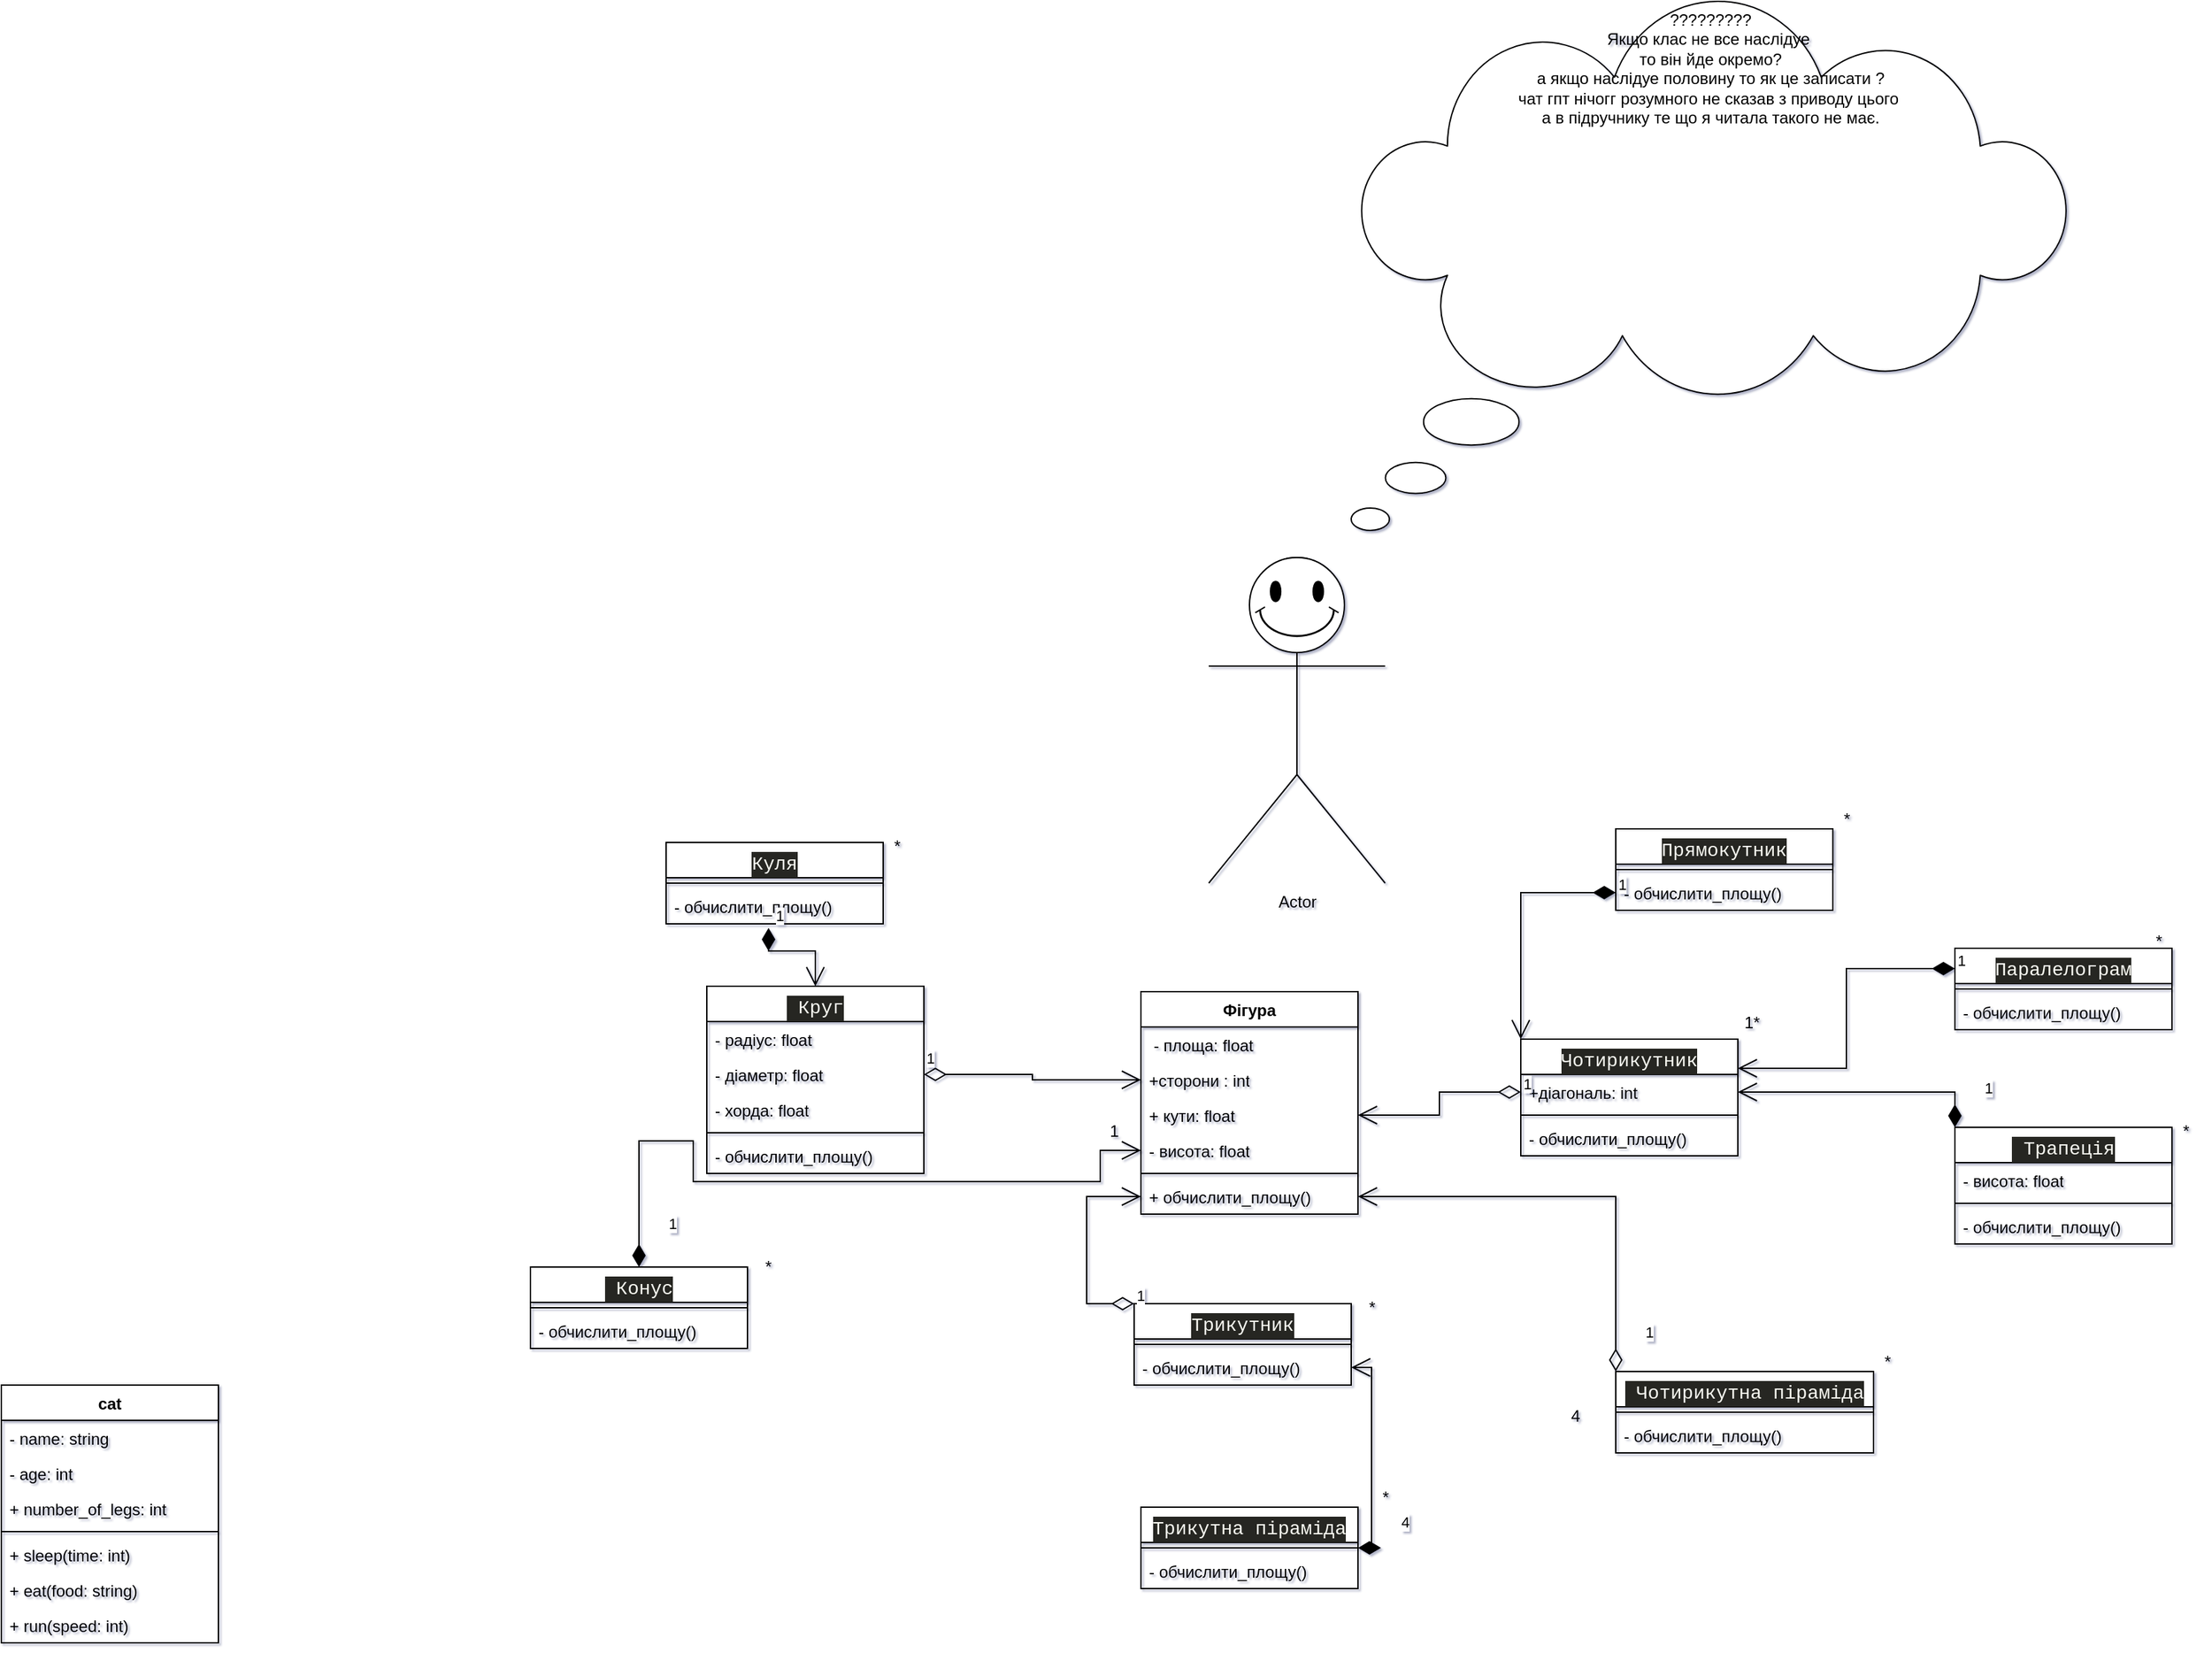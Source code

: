 <mxfile version="26.2.2">
  <diagram id="_Sg7yad2vLofUPAoTkK8" name="Сторінка-1">
    <mxGraphModel dx="1305" dy="5464" grid="1" gridSize="10" guides="1" tooltips="1" connect="1" arrows="1" fold="1" page="1" pageScale="1" pageWidth="3300" pageHeight="4681" background="none" math="0" shadow="1">
      <root>
        <mxCell id="0" />
        <mxCell id="1" parent="0" />
        <mxCell id="X3dCt1bAQPcfjzqISJFX-5" value="cat" style="swimlane;fontStyle=1;align=center;verticalAlign=top;childLayout=stackLayout;horizontal=1;startSize=26;horizontalStack=0;resizeParent=1;resizeParentMax=0;resizeLast=0;collapsible=1;marginBottom=0;whiteSpace=wrap;html=1;" parent="1" vertex="1">
          <mxGeometry x="80" y="110" width="160" height="190" as="geometry" />
        </mxCell>
        <mxCell id="X3dCt1bAQPcfjzqISJFX-10" value="- name: string" style="text;strokeColor=none;fillColor=none;align=left;verticalAlign=top;spacingLeft=4;spacingRight=4;overflow=hidden;rotatable=0;points=[[0,0.5],[1,0.5]];portConstraint=eastwest;whiteSpace=wrap;html=1;" parent="X3dCt1bAQPcfjzqISJFX-5" vertex="1">
          <mxGeometry y="26" width="160" height="26" as="geometry" />
        </mxCell>
        <mxCell id="X3dCt1bAQPcfjzqISJFX-11" value="- age: int" style="text;strokeColor=none;fillColor=none;align=left;verticalAlign=top;spacingLeft=4;spacingRight=4;overflow=hidden;rotatable=0;points=[[0,0.5],[1,0.5]];portConstraint=eastwest;whiteSpace=wrap;html=1;" parent="X3dCt1bAQPcfjzqISJFX-5" vertex="1">
          <mxGeometry y="52" width="160" height="26" as="geometry" />
        </mxCell>
        <mxCell id="X3dCt1bAQPcfjzqISJFX-6" value="+ number_of_legs: int" style="text;strokeColor=none;fillColor=none;align=left;verticalAlign=top;spacingLeft=4;spacingRight=4;overflow=hidden;rotatable=0;points=[[0,0.5],[1,0.5]];portConstraint=eastwest;whiteSpace=wrap;html=1;" parent="X3dCt1bAQPcfjzqISJFX-5" vertex="1">
          <mxGeometry y="78" width="160" height="26" as="geometry" />
        </mxCell>
        <mxCell id="X3dCt1bAQPcfjzqISJFX-7" value="" style="line;strokeWidth=1;fillColor=none;align=left;verticalAlign=middle;spacingTop=-1;spacingLeft=3;spacingRight=3;rotatable=0;labelPosition=right;points=[];portConstraint=eastwest;strokeColor=inherit;" parent="X3dCt1bAQPcfjzqISJFX-5" vertex="1">
          <mxGeometry y="104" width="160" height="8" as="geometry" />
        </mxCell>
        <mxCell id="X3dCt1bAQPcfjzqISJFX-8" value="+ sleep(time: int)" style="text;strokeColor=none;fillColor=none;align=left;verticalAlign=top;spacingLeft=4;spacingRight=4;overflow=hidden;rotatable=0;points=[[0,0.5],[1,0.5]];portConstraint=eastwest;whiteSpace=wrap;html=1;" parent="X3dCt1bAQPcfjzqISJFX-5" vertex="1">
          <mxGeometry y="112" width="160" height="26" as="geometry" />
        </mxCell>
        <mxCell id="X3dCt1bAQPcfjzqISJFX-13" value="+ eat(food: string)" style="text;strokeColor=none;fillColor=none;align=left;verticalAlign=top;spacingLeft=4;spacingRight=4;overflow=hidden;rotatable=0;points=[[0,0.5],[1,0.5]];portConstraint=eastwest;whiteSpace=wrap;html=1;" parent="X3dCt1bAQPcfjzqISJFX-5" vertex="1">
          <mxGeometry y="138" width="160" height="26" as="geometry" />
        </mxCell>
        <mxCell id="X3dCt1bAQPcfjzqISJFX-14" value="+ run(speed: int)" style="text;strokeColor=none;fillColor=none;align=left;verticalAlign=top;spacingLeft=4;spacingRight=4;overflow=hidden;rotatable=0;points=[[0,0.5],[1,0.5]];portConstraint=eastwest;whiteSpace=wrap;html=1;" parent="X3dCt1bAQPcfjzqISJFX-5" vertex="1">
          <mxGeometry y="164" width="160" height="26" as="geometry" />
        </mxCell>
        <mxCell id="2Q48StHydP4_Kzu1SWOW-1" value="&lt;div style=&quot;color: #f8f8f2;background-color: #272822;font-family: Consolas, &#39;Courier New&#39;, monospace;font-weight: normal;font-size: 14px;line-height: 19px;white-space: pre;&quot;&gt;Трикутник&lt;/div&gt;" style="swimlane;fontStyle=1;align=center;verticalAlign=top;childLayout=stackLayout;horizontal=1;startSize=26;horizontalStack=0;resizeParent=1;resizeParentMax=0;resizeLast=0;collapsible=1;marginBottom=0;whiteSpace=wrap;html=1;" parent="1" vertex="1">
          <mxGeometry x="915" y="50" width="160" height="60" as="geometry" />
        </mxCell>
        <mxCell id="2Q48StHydP4_Kzu1SWOW-5" value="" style="line;strokeWidth=1;fillColor=none;align=left;verticalAlign=middle;spacingTop=-1;spacingLeft=3;spacingRight=3;rotatable=0;labelPosition=right;points=[];portConstraint=eastwest;strokeColor=inherit;" parent="2Q48StHydP4_Kzu1SWOW-1" vertex="1">
          <mxGeometry y="26" width="160" height="8" as="geometry" />
        </mxCell>
        <mxCell id="2Q48StHydP4_Kzu1SWOW-6" value="- обчислити_площу()&amp;nbsp;" style="text;strokeColor=none;fillColor=none;align=left;verticalAlign=top;spacingLeft=4;spacingRight=4;overflow=hidden;rotatable=0;points=[[0,0.5],[1,0.5]];portConstraint=eastwest;whiteSpace=wrap;html=1;" parent="2Q48StHydP4_Kzu1SWOW-1" vertex="1">
          <mxGeometry y="34" width="160" height="26" as="geometry" />
        </mxCell>
        <mxCell id="2Q48StHydP4_Kzu1SWOW-9" value="&lt;div style=&quot;color: #f8f8f2;background-color: #272822;font-family: Consolas, &#39;Courier New&#39;, monospace;font-weight: normal;font-size: 14px;line-height: 19px;white-space: pre;&quot;&gt;Трикутна піраміда&lt;/div&gt;" style="swimlane;fontStyle=1;align=center;verticalAlign=top;childLayout=stackLayout;horizontal=1;startSize=26;horizontalStack=0;resizeParent=1;resizeParentMax=0;resizeLast=0;collapsible=1;marginBottom=0;whiteSpace=wrap;html=1;" parent="1" vertex="1">
          <mxGeometry x="920" y="200" width="160" height="60" as="geometry" />
        </mxCell>
        <mxCell id="2Q48StHydP4_Kzu1SWOW-13" value="" style="line;strokeWidth=1;fillColor=none;align=left;verticalAlign=middle;spacingTop=-1;spacingLeft=3;spacingRight=3;rotatable=0;labelPosition=right;points=[];portConstraint=eastwest;strokeColor=inherit;" parent="2Q48StHydP4_Kzu1SWOW-9" vertex="1">
          <mxGeometry y="26" width="160" height="8" as="geometry" />
        </mxCell>
        <mxCell id="2Q48StHydP4_Kzu1SWOW-15" value="- обчислити_площу()&amp;nbsp;" style="text;strokeColor=none;fillColor=none;align=left;verticalAlign=top;spacingLeft=4;spacingRight=4;overflow=hidden;rotatable=0;points=[[0,0.5],[1,0.5]];portConstraint=eastwest;whiteSpace=wrap;html=1;" parent="2Q48StHydP4_Kzu1SWOW-9" vertex="1">
          <mxGeometry y="34" width="160" height="26" as="geometry" />
        </mxCell>
        <mxCell id="2Q48StHydP4_Kzu1SWOW-25" value="&lt;div style=&quot;color: #f8f8f2;background-color: #272822;font-family: Consolas, &#39;Courier New&#39;, monospace;font-weight: normal;font-size: 14px;line-height: 19px;white-space: pre;&quot;&gt;Чотирикутник&lt;/div&gt;" style="swimlane;fontStyle=1;align=center;verticalAlign=top;childLayout=stackLayout;horizontal=1;startSize=26;horizontalStack=0;resizeParent=1;resizeParentMax=0;resizeLast=0;collapsible=1;marginBottom=0;whiteSpace=wrap;html=1;" parent="1" vertex="1">
          <mxGeometry x="1200" y="-145" width="160" height="86" as="geometry" />
        </mxCell>
        <mxCell id="Uq8sl64rgmxG7YQOc11U-35" value="+діагональ: int" style="text;strokeColor=none;fillColor=none;align=left;verticalAlign=top;spacingLeft=4;spacingRight=4;overflow=hidden;rotatable=0;points=[[0,0.5],[1,0.5]];portConstraint=eastwest;whiteSpace=wrap;html=1;" parent="2Q48StHydP4_Kzu1SWOW-25" vertex="1">
          <mxGeometry y="26" width="160" height="26" as="geometry" />
        </mxCell>
        <mxCell id="2Q48StHydP4_Kzu1SWOW-29" value="" style="line;strokeWidth=1;fillColor=none;align=left;verticalAlign=middle;spacingTop=-1;spacingLeft=3;spacingRight=3;rotatable=0;labelPosition=right;points=[];portConstraint=eastwest;strokeColor=inherit;" parent="2Q48StHydP4_Kzu1SWOW-25" vertex="1">
          <mxGeometry y="52" width="160" height="8" as="geometry" />
        </mxCell>
        <mxCell id="2Q48StHydP4_Kzu1SWOW-32" value="- обчислити_площу()&amp;nbsp;" style="text;strokeColor=none;fillColor=none;align=left;verticalAlign=top;spacingLeft=4;spacingRight=4;overflow=hidden;rotatable=0;points=[[0,0.5],[1,0.5]];portConstraint=eastwest;whiteSpace=wrap;html=1;" parent="2Q48StHydP4_Kzu1SWOW-25" vertex="1">
          <mxGeometry y="60" width="160" height="26" as="geometry" />
        </mxCell>
        <mxCell id="2Q48StHydP4_Kzu1SWOW-33" value="&lt;div style=&quot;color: #f8f8f2;background-color: #272822;font-family: Consolas, &#39;Courier New&#39;, monospace;font-weight: normal;font-size: 14px;line-height: 19px;white-space: pre;&quot;&gt;&lt;div style=&quot;line-height: 19px;&quot;&gt;&amp;nbsp;Чотирикутна піраміда&lt;/div&gt;&lt;/div&gt;" style="swimlane;fontStyle=1;align=center;verticalAlign=top;childLayout=stackLayout;horizontal=1;startSize=26;horizontalStack=0;resizeParent=1;resizeParentMax=0;resizeLast=0;collapsible=1;marginBottom=0;whiteSpace=wrap;html=1;" parent="1" vertex="1">
          <mxGeometry x="1270" y="100" width="190" height="60" as="geometry" />
        </mxCell>
        <mxCell id="2Q48StHydP4_Kzu1SWOW-37" value="" style="line;strokeWidth=1;fillColor=none;align=left;verticalAlign=middle;spacingTop=-1;spacingLeft=3;spacingRight=3;rotatable=0;labelPosition=right;points=[];portConstraint=eastwest;strokeColor=inherit;" parent="2Q48StHydP4_Kzu1SWOW-33" vertex="1">
          <mxGeometry y="26" width="190" height="8" as="geometry" />
        </mxCell>
        <mxCell id="2Q48StHydP4_Kzu1SWOW-40" value="- обчислити_площу()&amp;nbsp;" style="text;strokeColor=none;fillColor=none;align=left;verticalAlign=top;spacingLeft=4;spacingRight=4;overflow=hidden;rotatable=0;points=[[0,0.5],[1,0.5]];portConstraint=eastwest;whiteSpace=wrap;html=1;" parent="2Q48StHydP4_Kzu1SWOW-33" vertex="1">
          <mxGeometry y="34" width="190" height="26" as="geometry" />
        </mxCell>
        <mxCell id="2Q48StHydP4_Kzu1SWOW-41" value="&lt;div style=&quot;color: #f8f8f2;background-color: #272822;font-family: Consolas, &#39;Courier New&#39;, monospace;font-weight: normal;font-size: 14px;line-height: 19px;white-space: pre;&quot;&gt;&lt;div style=&quot;line-height: 19px;&quot;&gt;Прямокутник&lt;/div&gt;&lt;/div&gt;" style="swimlane;fontStyle=1;align=center;verticalAlign=top;childLayout=stackLayout;horizontal=1;startSize=26;horizontalStack=0;resizeParent=1;resizeParentMax=0;resizeLast=0;collapsible=1;marginBottom=0;whiteSpace=wrap;html=1;" parent="1" vertex="1">
          <mxGeometry x="1270" y="-300" width="160" height="60" as="geometry" />
        </mxCell>
        <mxCell id="2Q48StHydP4_Kzu1SWOW-45" value="" style="line;strokeWidth=1;fillColor=none;align=left;verticalAlign=middle;spacingTop=-1;spacingLeft=3;spacingRight=3;rotatable=0;labelPosition=right;points=[];portConstraint=eastwest;strokeColor=inherit;" parent="2Q48StHydP4_Kzu1SWOW-41" vertex="1">
          <mxGeometry y="26" width="160" height="8" as="geometry" />
        </mxCell>
        <mxCell id="2Q48StHydP4_Kzu1SWOW-48" value="- обчислити_площу()&amp;nbsp;" style="text;strokeColor=none;fillColor=none;align=left;verticalAlign=top;spacingLeft=4;spacingRight=4;overflow=hidden;rotatable=0;points=[[0,0.5],[1,0.5]];portConstraint=eastwest;whiteSpace=wrap;html=1;" parent="2Q48StHydP4_Kzu1SWOW-41" vertex="1">
          <mxGeometry y="34" width="160" height="26" as="geometry" />
        </mxCell>
        <mxCell id="2Q48StHydP4_Kzu1SWOW-49" value="&lt;div style=&quot;color: #f8f8f2;background-color: #272822;font-family: Consolas, &#39;Courier New&#39;, monospace;font-weight: normal;font-size: 14px;line-height: 19px;white-space: pre;&quot;&gt;&lt;div style=&quot;line-height: 19px;&quot;&gt;&lt;div style=&quot;line-height: 19px;&quot;&gt;&amp;nbsp;Трапеція&lt;/div&gt;&lt;/div&gt;&lt;/div&gt;" style="swimlane;fontStyle=1;align=center;verticalAlign=top;childLayout=stackLayout;horizontal=1;startSize=26;horizontalStack=0;resizeParent=1;resizeParentMax=0;resizeLast=0;collapsible=1;marginBottom=0;whiteSpace=wrap;html=1;" parent="1" vertex="1">
          <mxGeometry x="1520" y="-80" width="160" height="86" as="geometry" />
        </mxCell>
        <mxCell id="Uq8sl64rgmxG7YQOc11U-27" value="- висота: float" style="text;strokeColor=none;fillColor=none;align=left;verticalAlign=top;spacingLeft=4;spacingRight=4;overflow=hidden;rotatable=0;points=[[0,0.5],[1,0.5]];portConstraint=eastwest;whiteSpace=wrap;html=1;" parent="2Q48StHydP4_Kzu1SWOW-49" vertex="1">
          <mxGeometry y="26" width="160" height="26" as="geometry" />
        </mxCell>
        <mxCell id="2Q48StHydP4_Kzu1SWOW-53" value="" style="line;strokeWidth=1;fillColor=none;align=left;verticalAlign=middle;spacingTop=-1;spacingLeft=3;spacingRight=3;rotatable=0;labelPosition=right;points=[];portConstraint=eastwest;strokeColor=inherit;" parent="2Q48StHydP4_Kzu1SWOW-49" vertex="1">
          <mxGeometry y="52" width="160" height="8" as="geometry" />
        </mxCell>
        <mxCell id="2Q48StHydP4_Kzu1SWOW-56" value="- обчислити_площу()&amp;nbsp;" style="text;strokeColor=none;fillColor=none;align=left;verticalAlign=top;spacingLeft=4;spacingRight=4;overflow=hidden;rotatable=0;points=[[0,0.5],[1,0.5]];portConstraint=eastwest;whiteSpace=wrap;html=1;" parent="2Q48StHydP4_Kzu1SWOW-49" vertex="1">
          <mxGeometry y="60" width="160" height="26" as="geometry" />
        </mxCell>
        <mxCell id="2Q48StHydP4_Kzu1SWOW-57" value="&lt;div style=&quot;color: #f8f8f2;background-color: #272822;font-family: Consolas, &#39;Courier New&#39;, monospace;font-weight: normal;font-size: 14px;line-height: 19px;white-space: pre;&quot;&gt;&lt;div style=&quot;line-height: 19px;&quot;&gt;&lt;div style=&quot;line-height: 19px;&quot;&gt;&lt;div style=&quot;line-height: 19px;&quot;&gt;Паралелограм&lt;/div&gt;&lt;/div&gt;&lt;/div&gt;&lt;/div&gt;" style="swimlane;fontStyle=1;align=center;verticalAlign=top;childLayout=stackLayout;horizontal=1;startSize=26;horizontalStack=0;resizeParent=1;resizeParentMax=0;resizeLast=0;collapsible=1;marginBottom=0;whiteSpace=wrap;html=1;" parent="1" vertex="1">
          <mxGeometry x="1520" y="-212" width="160" height="60" as="geometry" />
        </mxCell>
        <mxCell id="2Q48StHydP4_Kzu1SWOW-61" value="" style="line;strokeWidth=1;fillColor=none;align=left;verticalAlign=middle;spacingTop=-1;spacingLeft=3;spacingRight=3;rotatable=0;labelPosition=right;points=[];portConstraint=eastwest;strokeColor=inherit;" parent="2Q48StHydP4_Kzu1SWOW-57" vertex="1">
          <mxGeometry y="26" width="160" height="8" as="geometry" />
        </mxCell>
        <mxCell id="2Q48StHydP4_Kzu1SWOW-64" value="- обчислити_площу()&amp;nbsp;" style="text;strokeColor=none;fillColor=none;align=left;verticalAlign=top;spacingLeft=4;spacingRight=4;overflow=hidden;rotatable=0;points=[[0,0.5],[1,0.5]];portConstraint=eastwest;whiteSpace=wrap;html=1;" parent="2Q48StHydP4_Kzu1SWOW-57" vertex="1">
          <mxGeometry y="34" width="160" height="26" as="geometry" />
        </mxCell>
        <mxCell id="2Q48StHydP4_Kzu1SWOW-65" value="Фігура" style="swimlane;fontStyle=1;align=center;verticalAlign=top;childLayout=stackLayout;horizontal=1;startSize=26;horizontalStack=0;resizeParent=1;resizeParentMax=0;resizeLast=0;collapsible=1;marginBottom=0;whiteSpace=wrap;html=1;" parent="1" vertex="1">
          <mxGeometry x="920" y="-180" width="160" height="164" as="geometry" />
        </mxCell>
        <mxCell id="2Q48StHydP4_Kzu1SWOW-66" value="&amp;nbsp;- площа: float&amp;nbsp;" style="text;strokeColor=none;fillColor=none;align=left;verticalAlign=top;spacingLeft=4;spacingRight=4;overflow=hidden;rotatable=0;points=[[0,0.5],[1,0.5]];portConstraint=eastwest;whiteSpace=wrap;html=1;" parent="2Q48StHydP4_Kzu1SWOW-65" vertex="1">
          <mxGeometry y="26" width="160" height="26" as="geometry" />
        </mxCell>
        <mxCell id="Uq8sl64rgmxG7YQOc11U-1" value="+сторони : int" style="text;strokeColor=none;fillColor=none;align=left;verticalAlign=top;spacingLeft=4;spacingRight=4;overflow=hidden;rotatable=0;points=[[0,0.5],[1,0.5]];portConstraint=eastwest;whiteSpace=wrap;html=1;" parent="2Q48StHydP4_Kzu1SWOW-65" vertex="1">
          <mxGeometry y="52" width="160" height="26" as="geometry" />
        </mxCell>
        <mxCell id="Uq8sl64rgmxG7YQOc11U-2" value="+ кути: float&amp;nbsp;" style="text;strokeColor=none;fillColor=none;align=left;verticalAlign=top;spacingLeft=4;spacingRight=4;overflow=hidden;rotatable=0;points=[[0,0.5],[1,0.5]];portConstraint=eastwest;whiteSpace=wrap;html=1;" parent="2Q48StHydP4_Kzu1SWOW-65" vertex="1">
          <mxGeometry y="78" width="160" height="26" as="geometry" />
        </mxCell>
        <mxCell id="Uq8sl64rgmxG7YQOc11U-33" value="- висота: float" style="text;strokeColor=none;fillColor=none;align=left;verticalAlign=top;spacingLeft=4;spacingRight=4;overflow=hidden;rotatable=0;points=[[0,0.5],[1,0.5]];portConstraint=eastwest;whiteSpace=wrap;html=1;" parent="2Q48StHydP4_Kzu1SWOW-65" vertex="1">
          <mxGeometry y="104" width="160" height="26" as="geometry" />
        </mxCell>
        <mxCell id="2Q48StHydP4_Kzu1SWOW-69" value="" style="line;strokeWidth=1;fillColor=none;align=left;verticalAlign=middle;spacingTop=-1;spacingLeft=3;spacingRight=3;rotatable=0;labelPosition=right;points=[];portConstraint=eastwest;strokeColor=inherit;" parent="2Q48StHydP4_Kzu1SWOW-65" vertex="1">
          <mxGeometry y="130" width="160" height="8" as="geometry" />
        </mxCell>
        <mxCell id="2Q48StHydP4_Kzu1SWOW-70" value="&lt;div&gt;+ обчислити_площу()&lt;/div&gt;&lt;div&gt;&lt;br&gt;&lt;/div&gt;" style="text;strokeColor=none;fillColor=none;align=left;verticalAlign=top;spacingLeft=4;spacingRight=4;overflow=hidden;rotatable=0;points=[[0,0.5],[1,0.5]];portConstraint=eastwest;whiteSpace=wrap;html=1;" parent="2Q48StHydP4_Kzu1SWOW-65" vertex="1">
          <mxGeometry y="138" width="160" height="26" as="geometry" />
        </mxCell>
        <mxCell id="Uq8sl64rgmxG7YQOc11U-3" value="1" style="text;html=1;align=center;verticalAlign=middle;resizable=0;points=[];autosize=1;strokeColor=none;fillColor=none;" parent="1" vertex="1">
          <mxGeometry x="885" y="-92" width="30" height="30" as="geometry" />
        </mxCell>
        <mxCell id="Uq8sl64rgmxG7YQOc11U-4" value="&lt;div style=&quot;color: #f8f8f2;background-color: #272822;font-family: Consolas, &#39;Courier New&#39;, monospace;font-weight: normal;font-size: 14px;line-height: 19px;white-space: pre;&quot;&gt;&lt;div style=&quot;line-height: 19px;&quot;&gt;&amp;nbsp;Круг&lt;/div&gt;&lt;/div&gt;" style="swimlane;fontStyle=1;align=center;verticalAlign=top;childLayout=stackLayout;horizontal=1;startSize=26;horizontalStack=0;resizeParent=1;resizeParentMax=0;resizeLast=0;collapsible=1;marginBottom=0;whiteSpace=wrap;html=1;" parent="1" vertex="1">
          <mxGeometry x="600" y="-184" width="160" height="138" as="geometry" />
        </mxCell>
        <mxCell id="Uq8sl64rgmxG7YQOc11U-29" value="- радіус: float" style="text;strokeColor=none;fillColor=none;align=left;verticalAlign=top;spacingLeft=4;spacingRight=4;overflow=hidden;rotatable=0;points=[[0,0.5],[1,0.5]];portConstraint=eastwest;whiteSpace=wrap;html=1;" parent="Uq8sl64rgmxG7YQOc11U-4" vertex="1">
          <mxGeometry y="26" width="160" height="26" as="geometry" />
        </mxCell>
        <mxCell id="Uq8sl64rgmxG7YQOc11U-30" value="- діаметр: float" style="text;strokeColor=none;fillColor=none;align=left;verticalAlign=top;spacingLeft=4;spacingRight=4;overflow=hidden;rotatable=0;points=[[0,0.5],[1,0.5]];portConstraint=eastwest;whiteSpace=wrap;html=1;" parent="Uq8sl64rgmxG7YQOc11U-4" vertex="1">
          <mxGeometry y="52" width="160" height="26" as="geometry" />
        </mxCell>
        <mxCell id="Uq8sl64rgmxG7YQOc11U-31" value="- хорда: float" style="text;strokeColor=none;fillColor=none;align=left;verticalAlign=top;spacingLeft=4;spacingRight=4;overflow=hidden;rotatable=0;points=[[0,0.5],[1,0.5]];portConstraint=eastwest;whiteSpace=wrap;html=1;" parent="Uq8sl64rgmxG7YQOc11U-4" vertex="1">
          <mxGeometry y="78" width="160" height="26" as="geometry" />
        </mxCell>
        <mxCell id="Uq8sl64rgmxG7YQOc11U-5" value="" style="line;strokeWidth=1;fillColor=none;align=left;verticalAlign=middle;spacingTop=-1;spacingLeft=3;spacingRight=3;rotatable=0;labelPosition=right;points=[];portConstraint=eastwest;strokeColor=inherit;" parent="Uq8sl64rgmxG7YQOc11U-4" vertex="1">
          <mxGeometry y="104" width="160" height="8" as="geometry" />
        </mxCell>
        <mxCell id="Uq8sl64rgmxG7YQOc11U-6" value="- обчислити_площу()&amp;nbsp;" style="text;strokeColor=none;fillColor=none;align=left;verticalAlign=top;spacingLeft=4;spacingRight=4;overflow=hidden;rotatable=0;points=[[0,0.5],[1,0.5]];portConstraint=eastwest;whiteSpace=wrap;html=1;" parent="Uq8sl64rgmxG7YQOc11U-4" vertex="1">
          <mxGeometry y="112" width="160" height="26" as="geometry" />
        </mxCell>
        <mxCell id="Uq8sl64rgmxG7YQOc11U-7" value="&lt;div style=&quot;color: #f8f8f2;background-color: #272822;font-family: Consolas, &#39;Courier New&#39;, monospace;font-weight: normal;font-size: 14px;line-height: 19px;white-space: pre;&quot;&gt;&lt;div style=&quot;line-height: 19px;&quot;&gt;Куля&lt;/div&gt;&lt;/div&gt;" style="swimlane;fontStyle=1;align=center;verticalAlign=top;childLayout=stackLayout;horizontal=1;startSize=26;horizontalStack=0;resizeParent=1;resizeParentMax=0;resizeLast=0;collapsible=1;marginBottom=0;whiteSpace=wrap;html=1;" parent="1" vertex="1">
          <mxGeometry x="570" y="-290" width="160" height="60" as="geometry" />
        </mxCell>
        <mxCell id="Uq8sl64rgmxG7YQOc11U-8" value="" style="line;strokeWidth=1;fillColor=none;align=left;verticalAlign=middle;spacingTop=-1;spacingLeft=3;spacingRight=3;rotatable=0;labelPosition=right;points=[];portConstraint=eastwest;strokeColor=inherit;" parent="Uq8sl64rgmxG7YQOc11U-7" vertex="1">
          <mxGeometry y="26" width="160" height="8" as="geometry" />
        </mxCell>
        <mxCell id="Uq8sl64rgmxG7YQOc11U-9" value="- обчислити_площу()&amp;nbsp;" style="text;strokeColor=none;fillColor=none;align=left;verticalAlign=top;spacingLeft=4;spacingRight=4;overflow=hidden;rotatable=0;points=[[0,0.5],[1,0.5]];portConstraint=eastwest;whiteSpace=wrap;html=1;" parent="Uq8sl64rgmxG7YQOc11U-7" vertex="1">
          <mxGeometry y="34" width="160" height="26" as="geometry" />
        </mxCell>
        <mxCell id="Uq8sl64rgmxG7YQOc11U-10" value="&lt;div style=&quot;color: #f8f8f2;background-color: #272822;font-family: Consolas, &#39;Courier New&#39;, monospace;font-weight: normal;font-size: 14px;line-height: 19px;white-space: pre;&quot;&gt;&lt;div style=&quot;line-height: 19px;&quot;&gt;&amp;nbsp;Конус&lt;/div&gt;&lt;/div&gt;" style="swimlane;fontStyle=1;align=center;verticalAlign=top;childLayout=stackLayout;horizontal=1;startSize=26;horizontalStack=0;resizeParent=1;resizeParentMax=0;resizeLast=0;collapsible=1;marginBottom=0;whiteSpace=wrap;html=1;" parent="1" vertex="1">
          <mxGeometry x="470" y="23" width="160" height="60" as="geometry" />
        </mxCell>
        <mxCell id="Uq8sl64rgmxG7YQOc11U-11" value="" style="line;strokeWidth=1;fillColor=none;align=left;verticalAlign=middle;spacingTop=-1;spacingLeft=3;spacingRight=3;rotatable=0;labelPosition=right;points=[];portConstraint=eastwest;strokeColor=inherit;" parent="Uq8sl64rgmxG7YQOc11U-10" vertex="1">
          <mxGeometry y="26" width="160" height="8" as="geometry" />
        </mxCell>
        <mxCell id="Uq8sl64rgmxG7YQOc11U-12" value="- обчислити_площу()&amp;nbsp;" style="text;strokeColor=none;fillColor=none;align=left;verticalAlign=top;spacingLeft=4;spacingRight=4;overflow=hidden;rotatable=0;points=[[0,0.5],[1,0.5]];portConstraint=eastwest;whiteSpace=wrap;html=1;" parent="Uq8sl64rgmxG7YQOc11U-10" vertex="1">
          <mxGeometry y="34" width="160" height="26" as="geometry" />
        </mxCell>
        <mxCell id="Uq8sl64rgmxG7YQOc11U-38" value="*" style="text;html=1;align=center;verticalAlign=middle;resizable=0;points=[];autosize=1;strokeColor=none;fillColor=none;" parent="1" vertex="1">
          <mxGeometry x="725" y="-302" width="30" height="30" as="geometry" />
        </mxCell>
        <mxCell id="Uq8sl64rgmxG7YQOc11U-42" value="*" style="text;html=1;align=center;verticalAlign=middle;resizable=0;points=[];autosize=1;strokeColor=none;fillColor=none;" parent="1" vertex="1">
          <mxGeometry x="630" y="8" width="30" height="30" as="geometry" />
        </mxCell>
        <mxCell id="Uq8sl64rgmxG7YQOc11U-44" value="*" style="text;html=1;align=center;verticalAlign=middle;resizable=0;points=[];autosize=1;strokeColor=none;fillColor=none;" parent="1" vertex="1">
          <mxGeometry x="1085" y="178" width="30" height="30" as="geometry" />
        </mxCell>
        <mxCell id="Uq8sl64rgmxG7YQOc11U-45" value="*" style="text;html=1;align=center;verticalAlign=middle;resizable=0;points=[];autosize=1;strokeColor=none;fillColor=none;" parent="1" vertex="1">
          <mxGeometry x="1455" y="78" width="30" height="30" as="geometry" />
        </mxCell>
        <mxCell id="Uq8sl64rgmxG7YQOc11U-46" value="1*" style="text;html=1;align=center;verticalAlign=middle;resizable=0;points=[];autosize=1;strokeColor=none;fillColor=none;" parent="1" vertex="1">
          <mxGeometry x="1355" y="-172" width="30" height="30" as="geometry" />
        </mxCell>
        <mxCell id="Uq8sl64rgmxG7YQOc11U-47" value="*" style="text;html=1;align=center;verticalAlign=middle;resizable=0;points=[];autosize=1;strokeColor=none;fillColor=none;" parent="1" vertex="1">
          <mxGeometry x="1425" y="-322" width="30" height="30" as="geometry" />
        </mxCell>
        <mxCell id="Uq8sl64rgmxG7YQOc11U-48" value="*" style="text;html=1;align=center;verticalAlign=middle;resizable=0;points=[];autosize=1;strokeColor=none;fillColor=none;" parent="1" vertex="1">
          <mxGeometry x="1655" y="-232" width="30" height="30" as="geometry" />
        </mxCell>
        <mxCell id="Uq8sl64rgmxG7YQOc11U-50" value="*" style="text;html=1;align=center;verticalAlign=middle;resizable=0;points=[];autosize=1;strokeColor=none;fillColor=none;" parent="1" vertex="1">
          <mxGeometry x="1675" y="-92" width="30" height="30" as="geometry" />
        </mxCell>
        <mxCell id="Uq8sl64rgmxG7YQOc11U-51" value="&lt;div&gt;&lt;span style=&quot;background-color: transparent; color: light-dark(rgb(0, 0, 0), rgb(255, 255, 255));&quot;&gt;*&lt;/span&gt;&lt;/div&gt;" style="text;html=1;align=center;verticalAlign=middle;resizable=0;points=[];autosize=1;strokeColor=none;fillColor=none;" parent="1" vertex="1">
          <mxGeometry x="1075" y="38" width="30" height="30" as="geometry" />
        </mxCell>
        <mxCell id="o2USVsEQMc7IrGL10RwW-3" value="4" style="text;html=1;align=center;verticalAlign=middle;resizable=0;points=[];autosize=1;strokeColor=none;fillColor=none;" vertex="1" parent="1">
          <mxGeometry x="1225" y="118" width="30" height="30" as="geometry" />
        </mxCell>
        <mxCell id="o2USVsEQMc7IrGL10RwW-5" value="1" style="endArrow=open;html=1;endSize=12;startArrow=diamondThin;startSize=14;startFill=0;edgeStyle=orthogonalEdgeStyle;align=left;verticalAlign=bottom;rounded=0;exitX=1;exitY=0.5;exitDx=0;exitDy=0;entryX=0;entryY=0.5;entryDx=0;entryDy=0;" edge="1" parent="1" source="Uq8sl64rgmxG7YQOc11U-30" target="Uq8sl64rgmxG7YQOc11U-1">
          <mxGeometry x="-1" y="3" relative="1" as="geometry">
            <mxPoint x="760" y="-120" as="sourcePoint" />
            <mxPoint x="920" y="-115.56" as="targetPoint" />
          </mxGeometry>
        </mxCell>
        <mxCell id="o2USVsEQMc7IrGL10RwW-7" value="1" style="endArrow=open;html=1;endSize=12;startArrow=diamondThin;startSize=14;startFill=0;edgeStyle=orthogonalEdgeStyle;align=left;verticalAlign=bottom;rounded=0;exitX=0;exitY=0;exitDx=0;exitDy=0;entryX=0;entryY=0.5;entryDx=0;entryDy=0;" edge="1" parent="1" source="2Q48StHydP4_Kzu1SWOW-1" target="2Q48StHydP4_Kzu1SWOW-70">
          <mxGeometry x="-1" y="3" relative="1" as="geometry">
            <mxPoint x="1000" y="-10" as="sourcePoint" />
            <mxPoint x="1160" y="-10" as="targetPoint" />
            <Array as="points">
              <mxPoint x="880" y="50" />
              <mxPoint x="880" y="-29" />
            </Array>
          </mxGeometry>
        </mxCell>
        <mxCell id="o2USVsEQMc7IrGL10RwW-8" value="1" style="endArrow=open;html=1;endSize=12;startArrow=diamondThin;startSize=14;startFill=0;edgeStyle=orthogonalEdgeStyle;align=left;verticalAlign=bottom;rounded=0;exitX=0;exitY=0.5;exitDx=0;exitDy=0;entryX=1;entryY=0.5;entryDx=0;entryDy=0;" edge="1" parent="1" source="Uq8sl64rgmxG7YQOc11U-35" target="Uq8sl64rgmxG7YQOc11U-2">
          <mxGeometry x="-1" y="3" relative="1" as="geometry">
            <mxPoint x="1000" y="-10" as="sourcePoint" />
            <mxPoint x="1160" y="-10" as="targetPoint" />
          </mxGeometry>
        </mxCell>
        <mxCell id="o2USVsEQMc7IrGL10RwW-9" value="1" style="endArrow=open;html=1;endSize=12;startArrow=diamondThin;startSize=14;startFill=1;edgeStyle=orthogonalEdgeStyle;align=left;verticalAlign=bottom;rounded=0;exitX=0.472;exitY=1.115;exitDx=0;exitDy=0;exitPerimeter=0;entryX=0.5;entryY=0;entryDx=0;entryDy=0;" edge="1" parent="1" source="Uq8sl64rgmxG7YQOc11U-9" target="Uq8sl64rgmxG7YQOc11U-4">
          <mxGeometry x="-1" y="3" relative="1" as="geometry">
            <mxPoint x="1030" y="-50" as="sourcePoint" />
            <mxPoint x="1190" y="-50" as="targetPoint" />
            <Array as="points">
              <mxPoint x="646" y="-210" />
              <mxPoint x="680" y="-210" />
            </Array>
          </mxGeometry>
        </mxCell>
        <mxCell id="o2USVsEQMc7IrGL10RwW-10" value="1" style="endArrow=open;html=1;endSize=12;startArrow=diamondThin;startSize=14;startFill=1;edgeStyle=orthogonalEdgeStyle;align=left;verticalAlign=bottom;rounded=0;exitX=0.5;exitY=0;exitDx=0;exitDy=0;entryX=0;entryY=0.5;entryDx=0;entryDy=0;" edge="1" parent="1" source="Uq8sl64rgmxG7YQOc11U-10" target="Uq8sl64rgmxG7YQOc11U-33">
          <mxGeometry x="-0.911" y="-20" relative="1" as="geometry">
            <mxPoint x="1030" y="-50" as="sourcePoint" />
            <mxPoint x="1190" y="-50" as="targetPoint" />
            <Array as="points">
              <mxPoint x="550" y="-70" />
              <mxPoint x="590" y="-70" />
              <mxPoint x="590" y="-40" />
              <mxPoint x="890" y="-40" />
              <mxPoint x="890" y="-63" />
            </Array>
            <mxPoint as="offset" />
          </mxGeometry>
        </mxCell>
        <mxCell id="o2USVsEQMc7IrGL10RwW-11" value="4" style="endArrow=open;html=1;endSize=12;startArrow=diamondThin;startSize=14;startFill=1;edgeStyle=orthogonalEdgeStyle;align=left;verticalAlign=bottom;rounded=0;entryX=1;entryY=0.5;entryDx=0;entryDy=0;exitX=1;exitY=0.5;exitDx=0;exitDy=0;" edge="1" parent="1" source="2Q48StHydP4_Kzu1SWOW-9" target="2Q48StHydP4_Kzu1SWOW-6">
          <mxGeometry x="-0.747" y="-20" relative="1" as="geometry">
            <mxPoint x="1130" y="220" as="sourcePoint" />
            <mxPoint x="1190" y="-50" as="targetPoint" />
            <mxPoint as="offset" />
          </mxGeometry>
        </mxCell>
        <mxCell id="o2USVsEQMc7IrGL10RwW-14" value="1" style="endArrow=open;html=1;endSize=12;startArrow=diamondThin;startSize=14;startFill=1;edgeStyle=orthogonalEdgeStyle;align=left;verticalAlign=bottom;rounded=0;exitX=0;exitY=0.5;exitDx=0;exitDy=0;entryX=0;entryY=0;entryDx=0;entryDy=0;" edge="1" parent="1" source="2Q48StHydP4_Kzu1SWOW-48" target="2Q48StHydP4_Kzu1SWOW-25">
          <mxGeometry x="-1" y="3" relative="1" as="geometry">
            <mxPoint x="1030" y="-50" as="sourcePoint" />
            <mxPoint x="1190" y="-50" as="targetPoint" />
          </mxGeometry>
        </mxCell>
        <mxCell id="o2USVsEQMc7IrGL10RwW-15" value="1" style="endArrow=open;html=1;endSize=12;startArrow=diamondThin;startSize=14;startFill=1;edgeStyle=orthogonalEdgeStyle;align=left;verticalAlign=bottom;rounded=0;exitX=0;exitY=0.25;exitDx=0;exitDy=0;entryX=1;entryY=0.25;entryDx=0;entryDy=0;" edge="1" parent="1" source="2Q48StHydP4_Kzu1SWOW-57" target="2Q48StHydP4_Kzu1SWOW-25">
          <mxGeometry x="-1" y="3" relative="1" as="geometry">
            <mxPoint x="1030" y="-50" as="sourcePoint" />
            <mxPoint x="1190" y="-50" as="targetPoint" />
          </mxGeometry>
        </mxCell>
        <mxCell id="o2USVsEQMc7IrGL10RwW-16" value="1" style="endArrow=open;html=1;endSize=12;startArrow=diamondThin;startSize=14;startFill=1;edgeStyle=orthogonalEdgeStyle;align=left;verticalAlign=bottom;rounded=0;exitX=0;exitY=0;exitDx=0;exitDy=0;entryX=1;entryY=0.5;entryDx=0;entryDy=0;" edge="1" parent="1" source="2Q48StHydP4_Kzu1SWOW-49" target="Uq8sl64rgmxG7YQOc11U-35">
          <mxGeometry x="-0.785" y="-20" relative="1" as="geometry">
            <mxPoint x="1030" y="-50" as="sourcePoint" />
            <mxPoint x="1190" y="-50" as="targetPoint" />
            <mxPoint as="offset" />
          </mxGeometry>
        </mxCell>
        <mxCell id="o2USVsEQMc7IrGL10RwW-17" value="Actor" style="shape=umlActor;verticalLabelPosition=bottom;verticalAlign=top;html=1;" vertex="1" parent="1">
          <mxGeometry x="970" y="-500" width="130" height="240" as="geometry" />
        </mxCell>
        <mxCell id="o2USVsEQMc7IrGL10RwW-19" value="" style="verticalLabelPosition=bottom;verticalAlign=top;html=1;shape=mxgraph.basic.smiley" vertex="1" parent="1">
          <mxGeometry x="1000" y="-500" width="70" height="70" as="geometry" />
        </mxCell>
        <mxCell id="o2USVsEQMc7IrGL10RwW-25" value="1" style="endArrow=open;html=1;endSize=12;startArrow=diamondThin;startSize=14;startFill=0;edgeStyle=orthogonalEdgeStyle;align=left;verticalAlign=bottom;rounded=0;exitX=0;exitY=0;exitDx=0;exitDy=0;entryX=1;entryY=0.5;entryDx=0;entryDy=0;" edge="1" parent="1" source="2Q48StHydP4_Kzu1SWOW-33" target="2Q48StHydP4_Kzu1SWOW-70">
          <mxGeometry x="-0.875" y="-20" relative="1" as="geometry">
            <mxPoint x="1160" y="-150" as="sourcePoint" />
            <mxPoint x="1320" y="-150" as="targetPoint" />
            <mxPoint as="offset" />
          </mxGeometry>
        </mxCell>
        <mxCell id="o2USVsEQMc7IrGL10RwW-26" value="&lt;span style=&quot;text-wrap-mode: nowrap;&quot;&gt;?????????&lt;/span&gt;&lt;div style=&quot;text-wrap-mode: nowrap;&quot;&gt;Якщо клас не все наслідуе&amp;nbsp;&lt;/div&gt;&lt;div style=&quot;text-wrap-mode: nowrap;&quot;&gt;то він йде окремо?&lt;/div&gt;&lt;div style=&quot;text-wrap-mode: nowrap;&quot;&gt;а якщо наслідуе половину то як це записати ?&lt;/div&gt;&lt;div style=&quot;text-wrap-mode: nowrap;&quot;&gt;чат гпт нічогг розумного не сказав з приводу цього&amp;nbsp;&lt;/div&gt;&lt;div style=&quot;text-wrap-mode: nowrap;&quot;&gt;а в підручнику те що я читала такого не має.&lt;/div&gt;" style="whiteSpace=wrap;html=1;shape=mxgraph.basic.cloud_callout;verticalAlign=top;labelBackgroundColor=none;" vertex="1" parent="1">
          <mxGeometry x="1075" y="-910" width="530" height="390" as="geometry" />
        </mxCell>
      </root>
    </mxGraphModel>
  </diagram>
</mxfile>
